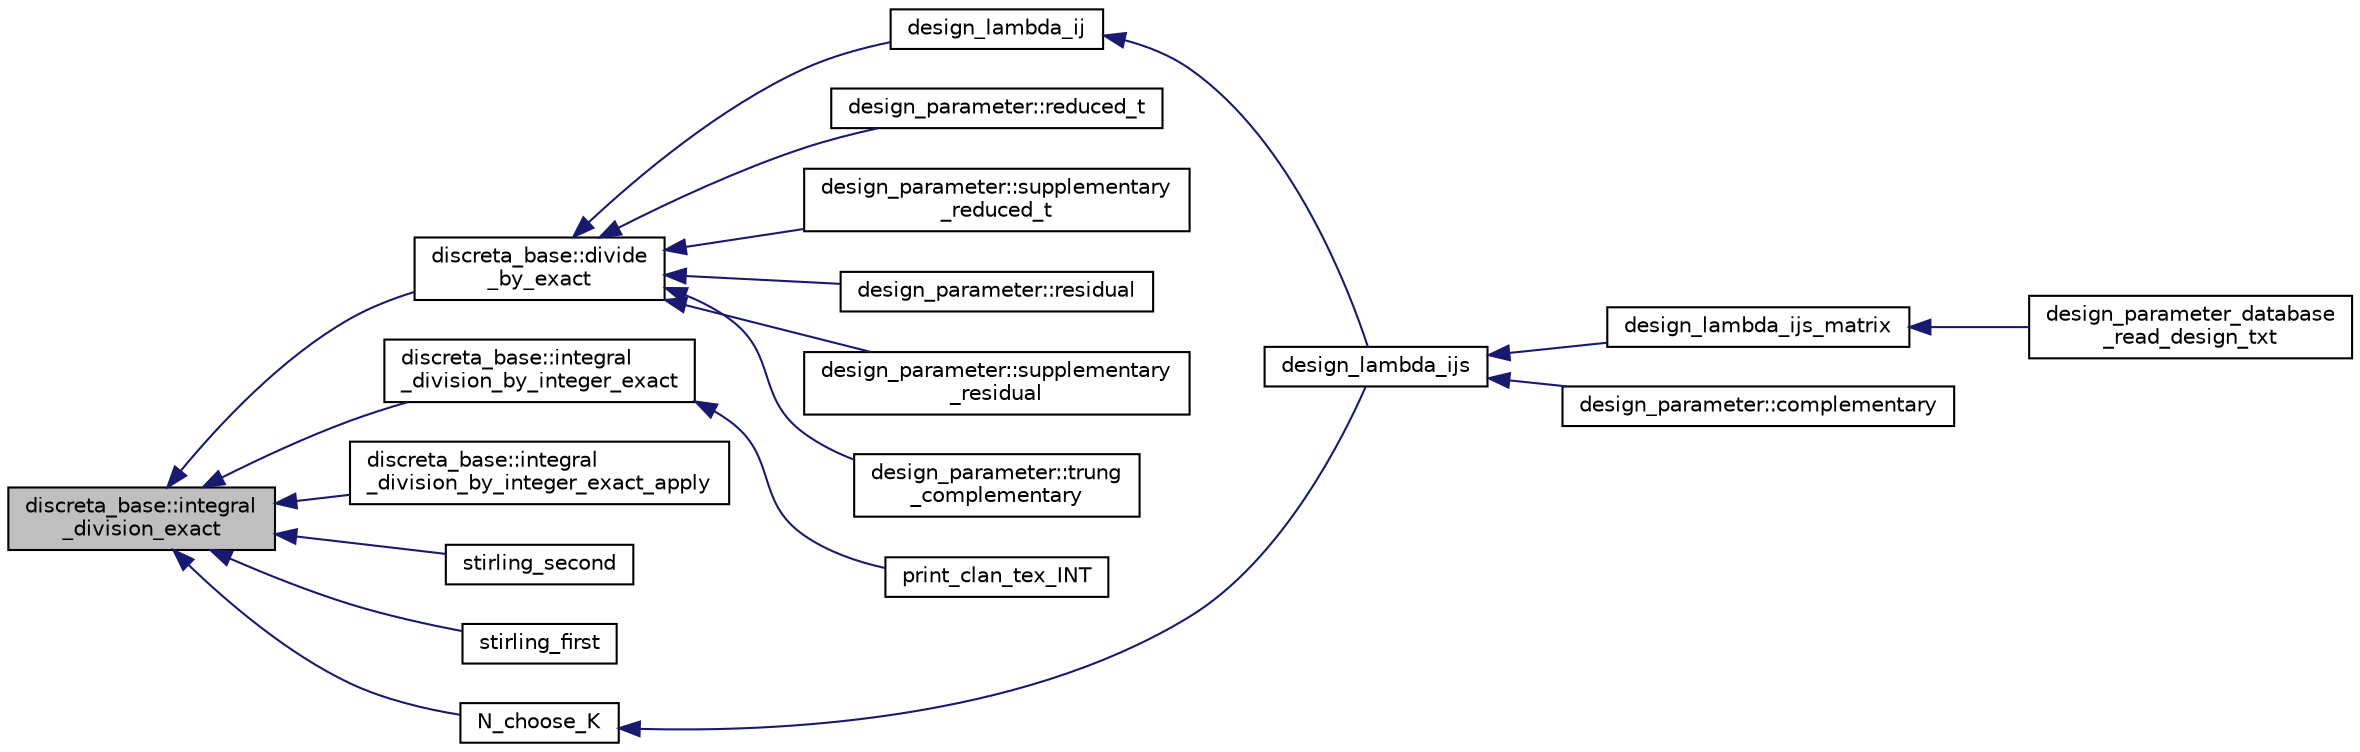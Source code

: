 digraph "discreta_base::integral_division_exact"
{
  edge [fontname="Helvetica",fontsize="10",labelfontname="Helvetica",labelfontsize="10"];
  node [fontname="Helvetica",fontsize="10",shape=record];
  rankdir="LR";
  Node13637 [label="discreta_base::integral\l_division_exact",height=0.2,width=0.4,color="black", fillcolor="grey75", style="filled", fontcolor="black"];
  Node13637 -> Node13638 [dir="back",color="midnightblue",fontsize="10",style="solid",fontname="Helvetica"];
  Node13638 [label="discreta_base::divide\l_by_exact",height=0.2,width=0.4,color="black", fillcolor="white", style="filled",URL="$d7/d71/classdiscreta__base.html#a14ea31dd075b20644457db08319389ef"];
  Node13638 -> Node13639 [dir="back",color="midnightblue",fontsize="10",style="solid",fontname="Helvetica"];
  Node13639 [label="design_lambda_ij",height=0.2,width=0.4,color="black", fillcolor="white", style="filled",URL="$d9/d60/discreta_8h.html#a26d7065876dd8456e46e4bbb77a97650"];
  Node13639 -> Node13640 [dir="back",color="midnightblue",fontsize="10",style="solid",fontname="Helvetica"];
  Node13640 [label="design_lambda_ijs",height=0.2,width=0.4,color="black", fillcolor="white", style="filled",URL="$d9/d60/discreta_8h.html#a89f8e89e9ddb69c6871c43b5253363f2"];
  Node13640 -> Node13641 [dir="back",color="midnightblue",fontsize="10",style="solid",fontname="Helvetica"];
  Node13641 [label="design_lambda_ijs_matrix",height=0.2,width=0.4,color="black", fillcolor="white", style="filled",URL="$d9/d60/discreta_8h.html#a77a457666b8a4a24f1208d257a53f3fb"];
  Node13641 -> Node13642 [dir="back",color="midnightblue",fontsize="10",style="solid",fontname="Helvetica"];
  Node13642 [label="design_parameter_database\l_read_design_txt",height=0.2,width=0.4,color="black", fillcolor="white", style="filled",URL="$d9/d60/discreta_8h.html#ac12f39c2d57b543c801c36d26f237ac7"];
  Node13640 -> Node13643 [dir="back",color="midnightblue",fontsize="10",style="solid",fontname="Helvetica"];
  Node13643 [label="design_parameter::complementary",height=0.2,width=0.4,color="black", fillcolor="white", style="filled",URL="$da/d94/classdesign__parameter.html#a9025f18483dfe3f57eecfc6a603b7df1"];
  Node13638 -> Node13644 [dir="back",color="midnightblue",fontsize="10",style="solid",fontname="Helvetica"];
  Node13644 [label="design_parameter::reduced_t",height=0.2,width=0.4,color="black", fillcolor="white", style="filled",URL="$da/d94/classdesign__parameter.html#a5915575234fd91b3419a36c40f0bc374"];
  Node13638 -> Node13645 [dir="back",color="midnightblue",fontsize="10",style="solid",fontname="Helvetica"];
  Node13645 [label="design_parameter::supplementary\l_reduced_t",height=0.2,width=0.4,color="black", fillcolor="white", style="filled",URL="$da/d94/classdesign__parameter.html#ace491a14da6337d02eb91fd090c72345"];
  Node13638 -> Node13646 [dir="back",color="midnightblue",fontsize="10",style="solid",fontname="Helvetica"];
  Node13646 [label="design_parameter::residual",height=0.2,width=0.4,color="black", fillcolor="white", style="filled",URL="$da/d94/classdesign__parameter.html#a927b3017b92919197fa53d9888409411"];
  Node13638 -> Node13647 [dir="back",color="midnightblue",fontsize="10",style="solid",fontname="Helvetica"];
  Node13647 [label="design_parameter::supplementary\l_residual",height=0.2,width=0.4,color="black", fillcolor="white", style="filled",URL="$da/d94/classdesign__parameter.html#a5bbeb7775c2bd761d50a7b32044d6963"];
  Node13638 -> Node13648 [dir="back",color="midnightblue",fontsize="10",style="solid",fontname="Helvetica"];
  Node13648 [label="design_parameter::trung\l_complementary",height=0.2,width=0.4,color="black", fillcolor="white", style="filled",URL="$da/d94/classdesign__parameter.html#a2de27fa4f3a609b37620207144807175"];
  Node13637 -> Node13649 [dir="back",color="midnightblue",fontsize="10",style="solid",fontname="Helvetica"];
  Node13649 [label="discreta_base::integral\l_division_by_integer_exact",height=0.2,width=0.4,color="black", fillcolor="white", style="filled",URL="$d7/d71/classdiscreta__base.html#a0c0f9fcd2ef1fb56a51bbd93e0411b49"];
  Node13649 -> Node13650 [dir="back",color="midnightblue",fontsize="10",style="solid",fontname="Helvetica"];
  Node13650 [label="print_clan_tex_INT",height=0.2,width=0.4,color="black", fillcolor="white", style="filled",URL="$d9/d60/discreta_8h.html#a6940852a56bea54b6b60aa35e5894664"];
  Node13637 -> Node13651 [dir="back",color="midnightblue",fontsize="10",style="solid",fontname="Helvetica"];
  Node13651 [label="discreta_base::integral\l_division_by_integer_exact_apply",height=0.2,width=0.4,color="black", fillcolor="white", style="filled",URL="$d7/d71/classdiscreta__base.html#ae3e8cc479b6823e0ffc1d9b1e0e9d0e7"];
  Node13637 -> Node13652 [dir="back",color="midnightblue",fontsize="10",style="solid",fontname="Helvetica"];
  Node13652 [label="stirling_second",height=0.2,width=0.4,color="black", fillcolor="white", style="filled",URL="$d3/d72/global_8_c.html#a97414d48b4630aa231d26a78ae3158af"];
  Node13637 -> Node13653 [dir="back",color="midnightblue",fontsize="10",style="solid",fontname="Helvetica"];
  Node13653 [label="stirling_first",height=0.2,width=0.4,color="black", fillcolor="white", style="filled",URL="$d3/d72/global_8_c.html#adb2788e2fccfe63b84d5c2d118c07b5f"];
  Node13637 -> Node13654 [dir="back",color="midnightblue",fontsize="10",style="solid",fontname="Helvetica"];
  Node13654 [label="N_choose_K",height=0.2,width=0.4,color="black", fillcolor="white", style="filled",URL="$d3/d72/global_8_c.html#a21dbd2ab337323b55df9230b6ded86e7"];
  Node13654 -> Node13640 [dir="back",color="midnightblue",fontsize="10",style="solid",fontname="Helvetica"];
}
